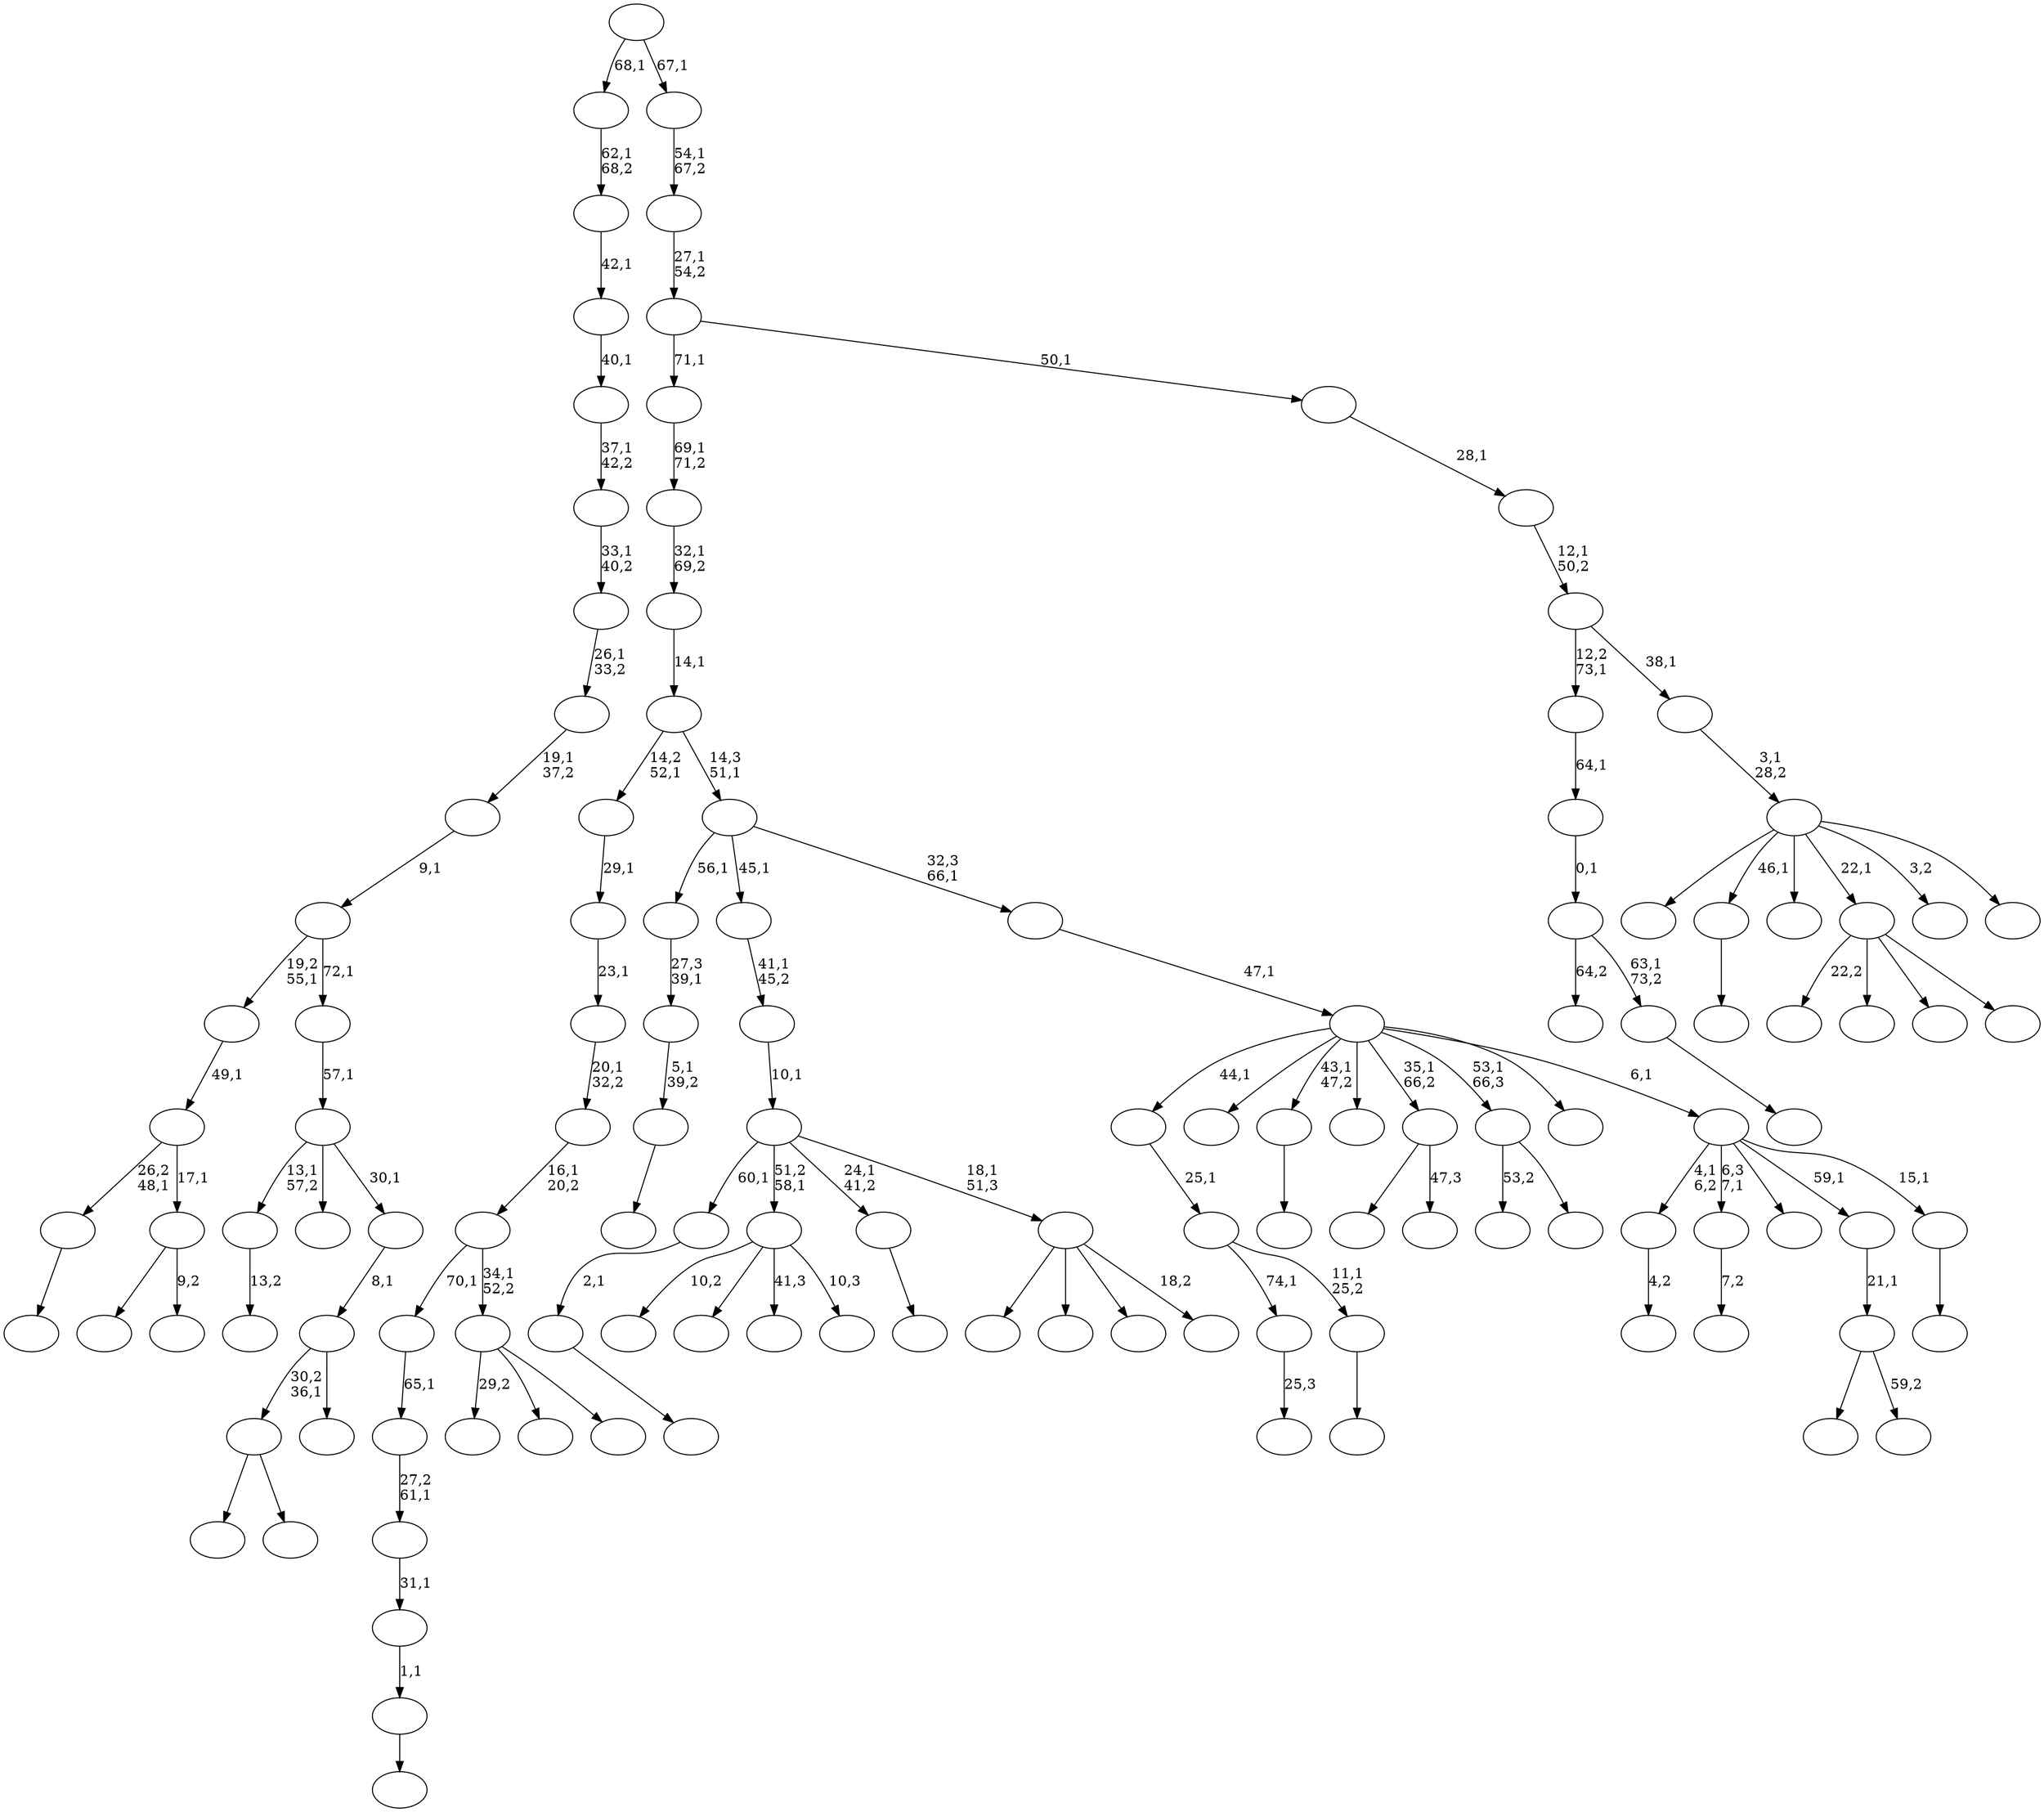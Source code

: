 digraph T {
	125 [label=""]
	124 [label=""]
	123 [label=""]
	122 [label=""]
	121 [label=""]
	120 [label=""]
	119 [label=""]
	118 [label=""]
	117 [label=""]
	116 [label=""]
	115 [label=""]
	114 [label=""]
	113 [label=""]
	112 [label=""]
	111 [label=""]
	110 [label=""]
	109 [label=""]
	108 [label=""]
	107 [label=""]
	106 [label=""]
	105 [label=""]
	104 [label=""]
	103 [label=""]
	102 [label=""]
	101 [label=""]
	100 [label=""]
	99 [label=""]
	98 [label=""]
	97 [label=""]
	96 [label=""]
	95 [label=""]
	94 [label=""]
	93 [label=""]
	92 [label=""]
	91 [label=""]
	90 [label=""]
	89 [label=""]
	88 [label=""]
	87 [label=""]
	86 [label=""]
	85 [label=""]
	84 [label=""]
	83 [label=""]
	82 [label=""]
	81 [label=""]
	80 [label=""]
	79 [label=""]
	78 [label=""]
	77 [label=""]
	76 [label=""]
	75 [label=""]
	74 [label=""]
	73 [label=""]
	72 [label=""]
	71 [label=""]
	70 [label=""]
	69 [label=""]
	68 [label=""]
	67 [label=""]
	66 [label=""]
	65 [label=""]
	64 [label=""]
	63 [label=""]
	62 [label=""]
	61 [label=""]
	60 [label=""]
	59 [label=""]
	58 [label=""]
	57 [label=""]
	56 [label=""]
	55 [label=""]
	54 [label=""]
	53 [label=""]
	52 [label=""]
	51 [label=""]
	50 [label=""]
	49 [label=""]
	48 [label=""]
	47 [label=""]
	46 [label=""]
	45 [label=""]
	44 [label=""]
	43 [label=""]
	42 [label=""]
	41 [label=""]
	40 [label=""]
	39 [label=""]
	38 [label=""]
	37 [label=""]
	36 [label=""]
	35 [label=""]
	34 [label=""]
	33 [label=""]
	32 [label=""]
	31 [label=""]
	30 [label=""]
	29 [label=""]
	28 [label=""]
	27 [label=""]
	26 [label=""]
	25 [label=""]
	24 [label=""]
	23 [label=""]
	22 [label=""]
	21 [label=""]
	20 [label=""]
	19 [label=""]
	18 [label=""]
	17 [label=""]
	16 [label=""]
	15 [label=""]
	14 [label=""]
	13 [label=""]
	12 [label=""]
	11 [label=""]
	10 [label=""]
	9 [label=""]
	8 [label=""]
	7 [label=""]
	6 [label=""]
	5 [label=""]
	4 [label=""]
	3 [label=""]
	2 [label=""]
	1 [label=""]
	0 [label=""]
	119 -> 120 [label=""]
	118 -> 119 [label="1,1"]
	117 -> 118 [label="31,1"]
	116 -> 117 [label="27,2\n61,1"]
	115 -> 116 [label="65,1"]
	113 -> 114 [label="25,3"]
	108 -> 109 [label=""]
	107 -> 113 [label="74,1"]
	107 -> 108 [label="11,1\n25,2"]
	106 -> 107 [label="25,1"]
	104 -> 105 [label="13,2"]
	101 -> 102 [label=""]
	97 -> 98 [label="4,2"]
	94 -> 95 [label=""]
	92 -> 93 [label=""]
	89 -> 121 [label="29,2"]
	89 -> 110 [label=""]
	89 -> 90 [label=""]
	88 -> 115 [label="70,1"]
	88 -> 89 [label="34,1\n52,2"]
	87 -> 88 [label="16,1\n20,2"]
	86 -> 87 [label="20,1\n32,2"]
	85 -> 86 [label="23,1"]
	84 -> 85 [label="29,1"]
	80 -> 81 [label=""]
	79 -> 80 [label="5,1\n39,2"]
	78 -> 79 [label="27,3\n39,1"]
	73 -> 123 [label=""]
	73 -> 74 [label="9,2"]
	72 -> 101 [label="26,2\n48,1"]
	72 -> 73 [label="17,1"]
	71 -> 72 [label="49,1"]
	68 -> 69 [label="7,2"]
	64 -> 65 [label=""]
	63 -> 64 [label="2,1"]
	60 -> 125 [label="22,2"]
	60 -> 122 [label=""]
	60 -> 103 [label=""]
	60 -> 61 [label=""]
	58 -> 111 [label=""]
	58 -> 59 [label="47,3"]
	56 -> 70 [label="53,2"]
	56 -> 57 [label=""]
	52 -> 91 [label=""]
	52 -> 53 [label=""]
	50 -> 51 [label=""]
	49 -> 76 [label="64,2"]
	49 -> 50 [label="63,1\n73,2"]
	48 -> 49 [label="0,1"]
	47 -> 48 [label="64,1"]
	44 -> 99 [label=""]
	44 -> 45 [label="59,2"]
	43 -> 44 [label="21,1"]
	41 -> 112 [label="10,2"]
	41 -> 67 [label=""]
	41 -> 62 [label="41,3"]
	41 -> 42 [label="10,3"]
	39 -> 40 [label=""]
	37 -> 124 [label=""]
	37 -> 77 [label=""]
	37 -> 55 [label=""]
	37 -> 38 [label="18,2"]
	36 -> 63 [label="60,1"]
	36 -> 41 [label="51,2\n58,1"]
	36 -> 39 [label="24,1\n41,2"]
	36 -> 37 [label="18,1\n51,3"]
	35 -> 36 [label="10,1"]
	34 -> 35 [label="41,1\n45,2"]
	32 -> 33 [label=""]
	31 -> 97 [label="4,1\n6,2"]
	31 -> 68 [label="6,3\n7,1"]
	31 -> 66 [label=""]
	31 -> 43 [label="59,1"]
	31 -> 32 [label="15,1"]
	30 -> 106 [label="44,1"]
	30 -> 100 [label=""]
	30 -> 94 [label="43,1\n47,2"]
	30 -> 82 [label=""]
	30 -> 58 [label="35,1\n66,2"]
	30 -> 56 [label="53,1\n66,3"]
	30 -> 54 [label=""]
	30 -> 31 [label="6,1"]
	29 -> 30 [label="47,1"]
	28 -> 78 [label="56,1"]
	28 -> 34 [label="45,1"]
	28 -> 29 [label="32,3\n66,1"]
	27 -> 84 [label="14,2\n52,1"]
	27 -> 28 [label="14,3\n51,1"]
	26 -> 27 [label="14,1"]
	25 -> 26 [label="32,1\n69,2"]
	24 -> 25 [label="69,1\n71,2"]
	22 -> 52 [label="30,2\n36,1"]
	22 -> 23 [label=""]
	21 -> 22 [label="8,1"]
	20 -> 104 [label="13,1\n57,2"]
	20 -> 83 [label=""]
	20 -> 21 [label="30,1"]
	19 -> 20 [label="57,1"]
	18 -> 71 [label="19,2\n55,1"]
	18 -> 19 [label="72,1"]
	17 -> 18 [label="9,1"]
	16 -> 17 [label="19,1\n37,2"]
	15 -> 16 [label="26,1\n33,2"]
	14 -> 15 [label="33,1\n40,2"]
	13 -> 14 [label="37,1\n42,2"]
	12 -> 13 [label="40,1"]
	11 -> 12 [label="42,1"]
	10 -> 11 [label="62,1\n68,2"]
	8 -> 96 [label=""]
	8 -> 92 [label="46,1"]
	8 -> 75 [label=""]
	8 -> 60 [label="22,1"]
	8 -> 46 [label="3,2"]
	8 -> 9 [label=""]
	7 -> 8 [label="3,1\n28,2"]
	6 -> 47 [label="12,2\n73,1"]
	6 -> 7 [label="38,1"]
	5 -> 6 [label="12,1\n50,2"]
	4 -> 5 [label="28,1"]
	3 -> 24 [label="71,1"]
	3 -> 4 [label="50,1"]
	2 -> 3 [label="27,1\n54,2"]
	1 -> 2 [label="54,1\n67,2"]
	0 -> 10 [label="68,1"]
	0 -> 1 [label="67,1"]
}
